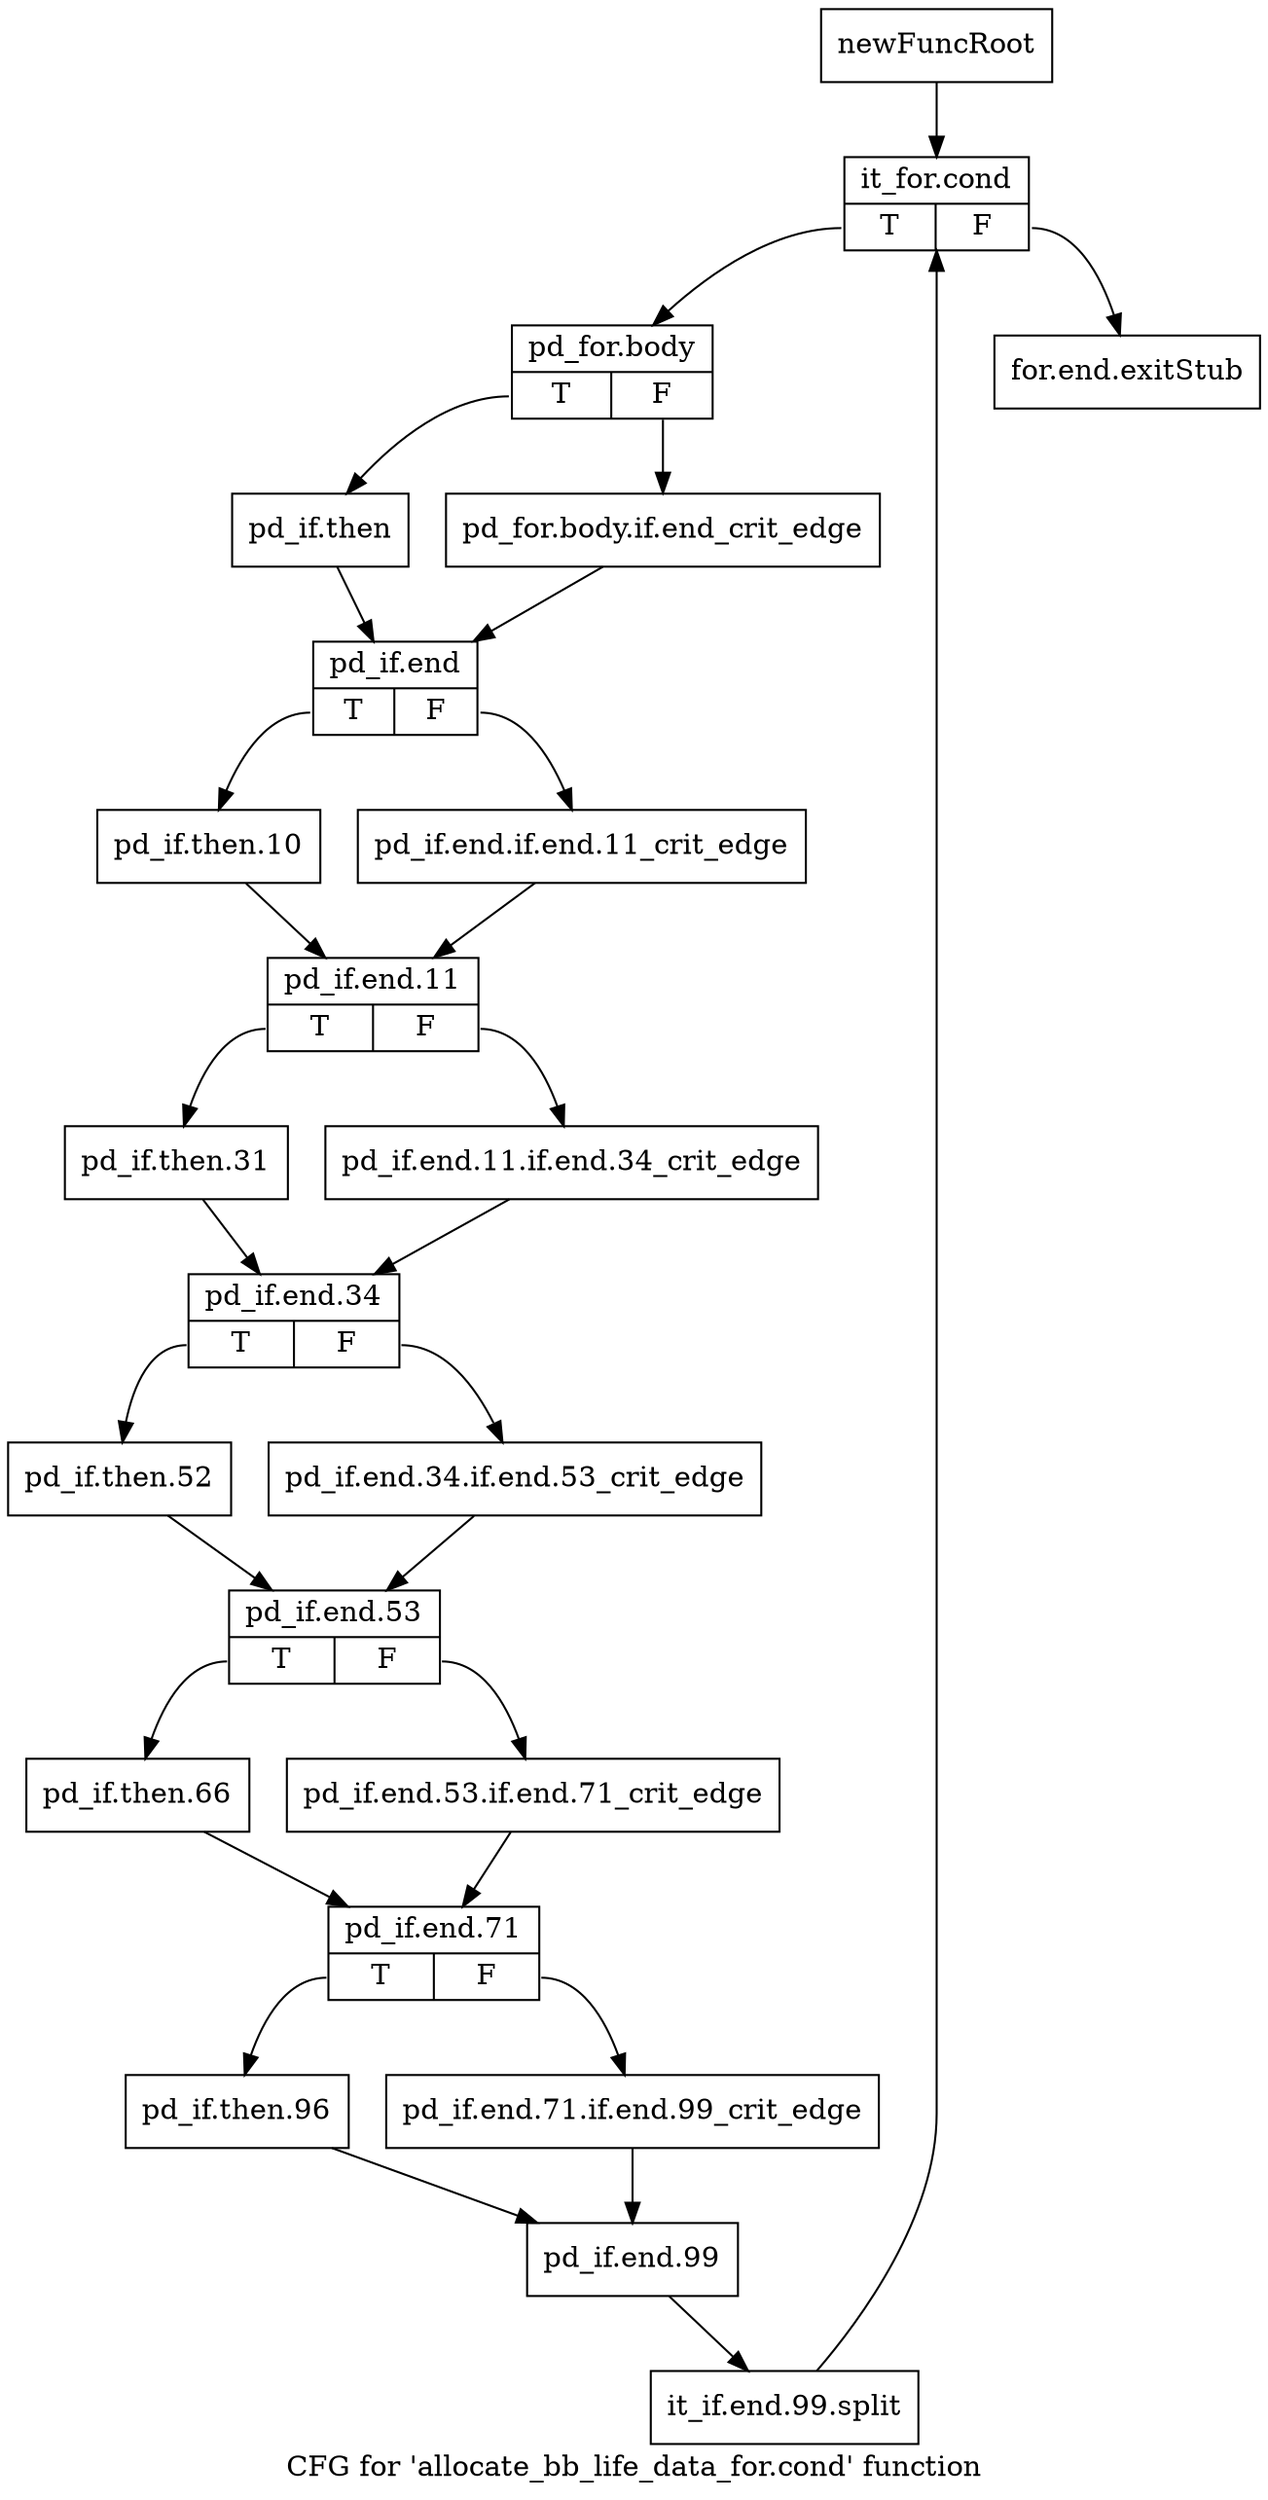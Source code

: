 digraph "CFG for 'allocate_bb_life_data_for.cond' function" {
	label="CFG for 'allocate_bb_life_data_for.cond' function";

	Node0xae70010 [shape=record,label="{newFuncRoot}"];
	Node0xae70010 -> Node0xae700b0;
	Node0xae70060 [shape=record,label="{for.end.exitStub}"];
	Node0xae700b0 [shape=record,label="{it_for.cond|{<s0>T|<s1>F}}"];
	Node0xae700b0:s0 -> Node0xae70100;
	Node0xae700b0:s1 -> Node0xae70060;
	Node0xae70100 [shape=record,label="{pd_for.body|{<s0>T|<s1>F}}"];
	Node0xae70100:s0 -> Node0xae701a0;
	Node0xae70100:s1 -> Node0xae70150;
	Node0xae70150 [shape=record,label="{pd_for.body.if.end_crit_edge}"];
	Node0xae70150 -> Node0xae701f0;
	Node0xae701a0 [shape=record,label="{pd_if.then}"];
	Node0xae701a0 -> Node0xae701f0;
	Node0xae701f0 [shape=record,label="{pd_if.end|{<s0>T|<s1>F}}"];
	Node0xae701f0:s0 -> Node0xae70290;
	Node0xae701f0:s1 -> Node0xae70240;
	Node0xae70240 [shape=record,label="{pd_if.end.if.end.11_crit_edge}"];
	Node0xae70240 -> Node0xae702e0;
	Node0xae70290 [shape=record,label="{pd_if.then.10}"];
	Node0xae70290 -> Node0xae702e0;
	Node0xae702e0 [shape=record,label="{pd_if.end.11|{<s0>T|<s1>F}}"];
	Node0xae702e0:s0 -> Node0xae70380;
	Node0xae702e0:s1 -> Node0xae70330;
	Node0xae70330 [shape=record,label="{pd_if.end.11.if.end.34_crit_edge}"];
	Node0xae70330 -> Node0xae703d0;
	Node0xae70380 [shape=record,label="{pd_if.then.31}"];
	Node0xae70380 -> Node0xae703d0;
	Node0xae703d0 [shape=record,label="{pd_if.end.34|{<s0>T|<s1>F}}"];
	Node0xae703d0:s0 -> Node0xae70470;
	Node0xae703d0:s1 -> Node0xae70420;
	Node0xae70420 [shape=record,label="{pd_if.end.34.if.end.53_crit_edge}"];
	Node0xae70420 -> Node0xae704c0;
	Node0xae70470 [shape=record,label="{pd_if.then.52}"];
	Node0xae70470 -> Node0xae704c0;
	Node0xae704c0 [shape=record,label="{pd_if.end.53|{<s0>T|<s1>F}}"];
	Node0xae704c0:s0 -> Node0xae70560;
	Node0xae704c0:s1 -> Node0xae70510;
	Node0xae70510 [shape=record,label="{pd_if.end.53.if.end.71_crit_edge}"];
	Node0xae70510 -> Node0xae705b0;
	Node0xae70560 [shape=record,label="{pd_if.then.66}"];
	Node0xae70560 -> Node0xae705b0;
	Node0xae705b0 [shape=record,label="{pd_if.end.71|{<s0>T|<s1>F}}"];
	Node0xae705b0:s0 -> Node0xae70650;
	Node0xae705b0:s1 -> Node0xae70600;
	Node0xae70600 [shape=record,label="{pd_if.end.71.if.end.99_crit_edge}"];
	Node0xae70600 -> Node0xae706a0;
	Node0xae70650 [shape=record,label="{pd_if.then.96}"];
	Node0xae70650 -> Node0xae706a0;
	Node0xae706a0 [shape=record,label="{pd_if.end.99}"];
	Node0xae706a0 -> Node0xf57b550;
	Node0xf57b550 [shape=record,label="{it_if.end.99.split}"];
	Node0xf57b550 -> Node0xae700b0;
}
